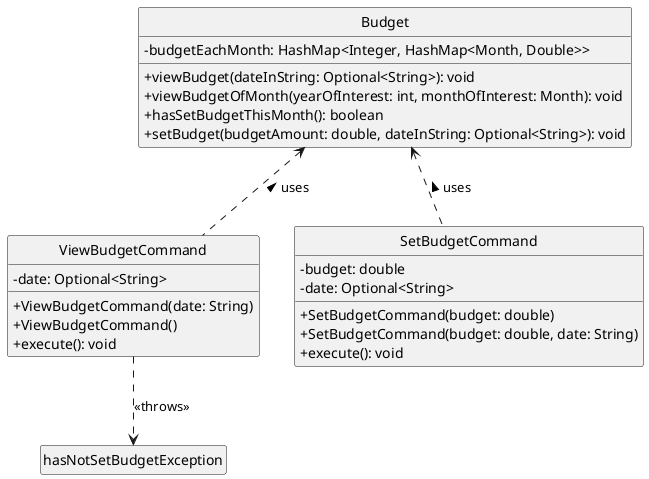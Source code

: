 @startuml
skinparam classAttributeIconSize 0
hide circle
hide empty members

class Budget {
  - budgetEachMonth: HashMap<Integer, HashMap<Month, Double>>
  + viewBudget(dateInString: Optional<String>): void
  + viewBudgetOfMonth(yearOfInterest: int, monthOfInterest: Month): void
  + hasSetBudgetThisMonth(): boolean
  + setBudget(budgetAmount: double, dateInString: Optional<String>): void
}

class ViewBudgetCommand {
  - date: Optional<String>
  + ViewBudgetCommand(date: String)
  + ViewBudgetCommand()
  + execute(): void
}

class SetBudgetCommand {
  - budget: double
  - date: Optional<String>
  + SetBudgetCommand(budget: double)
  + SetBudgetCommand(budget: double, date: String)
  + execute(): void
}

class hasNotSetBudgetException {
}

Budget <.. ViewBudgetCommand: uses <
Budget <.. SetBudgetCommand: uses <
ViewBudgetCommand ..> hasNotSetBudgetException: <<throws>>
@enduml

